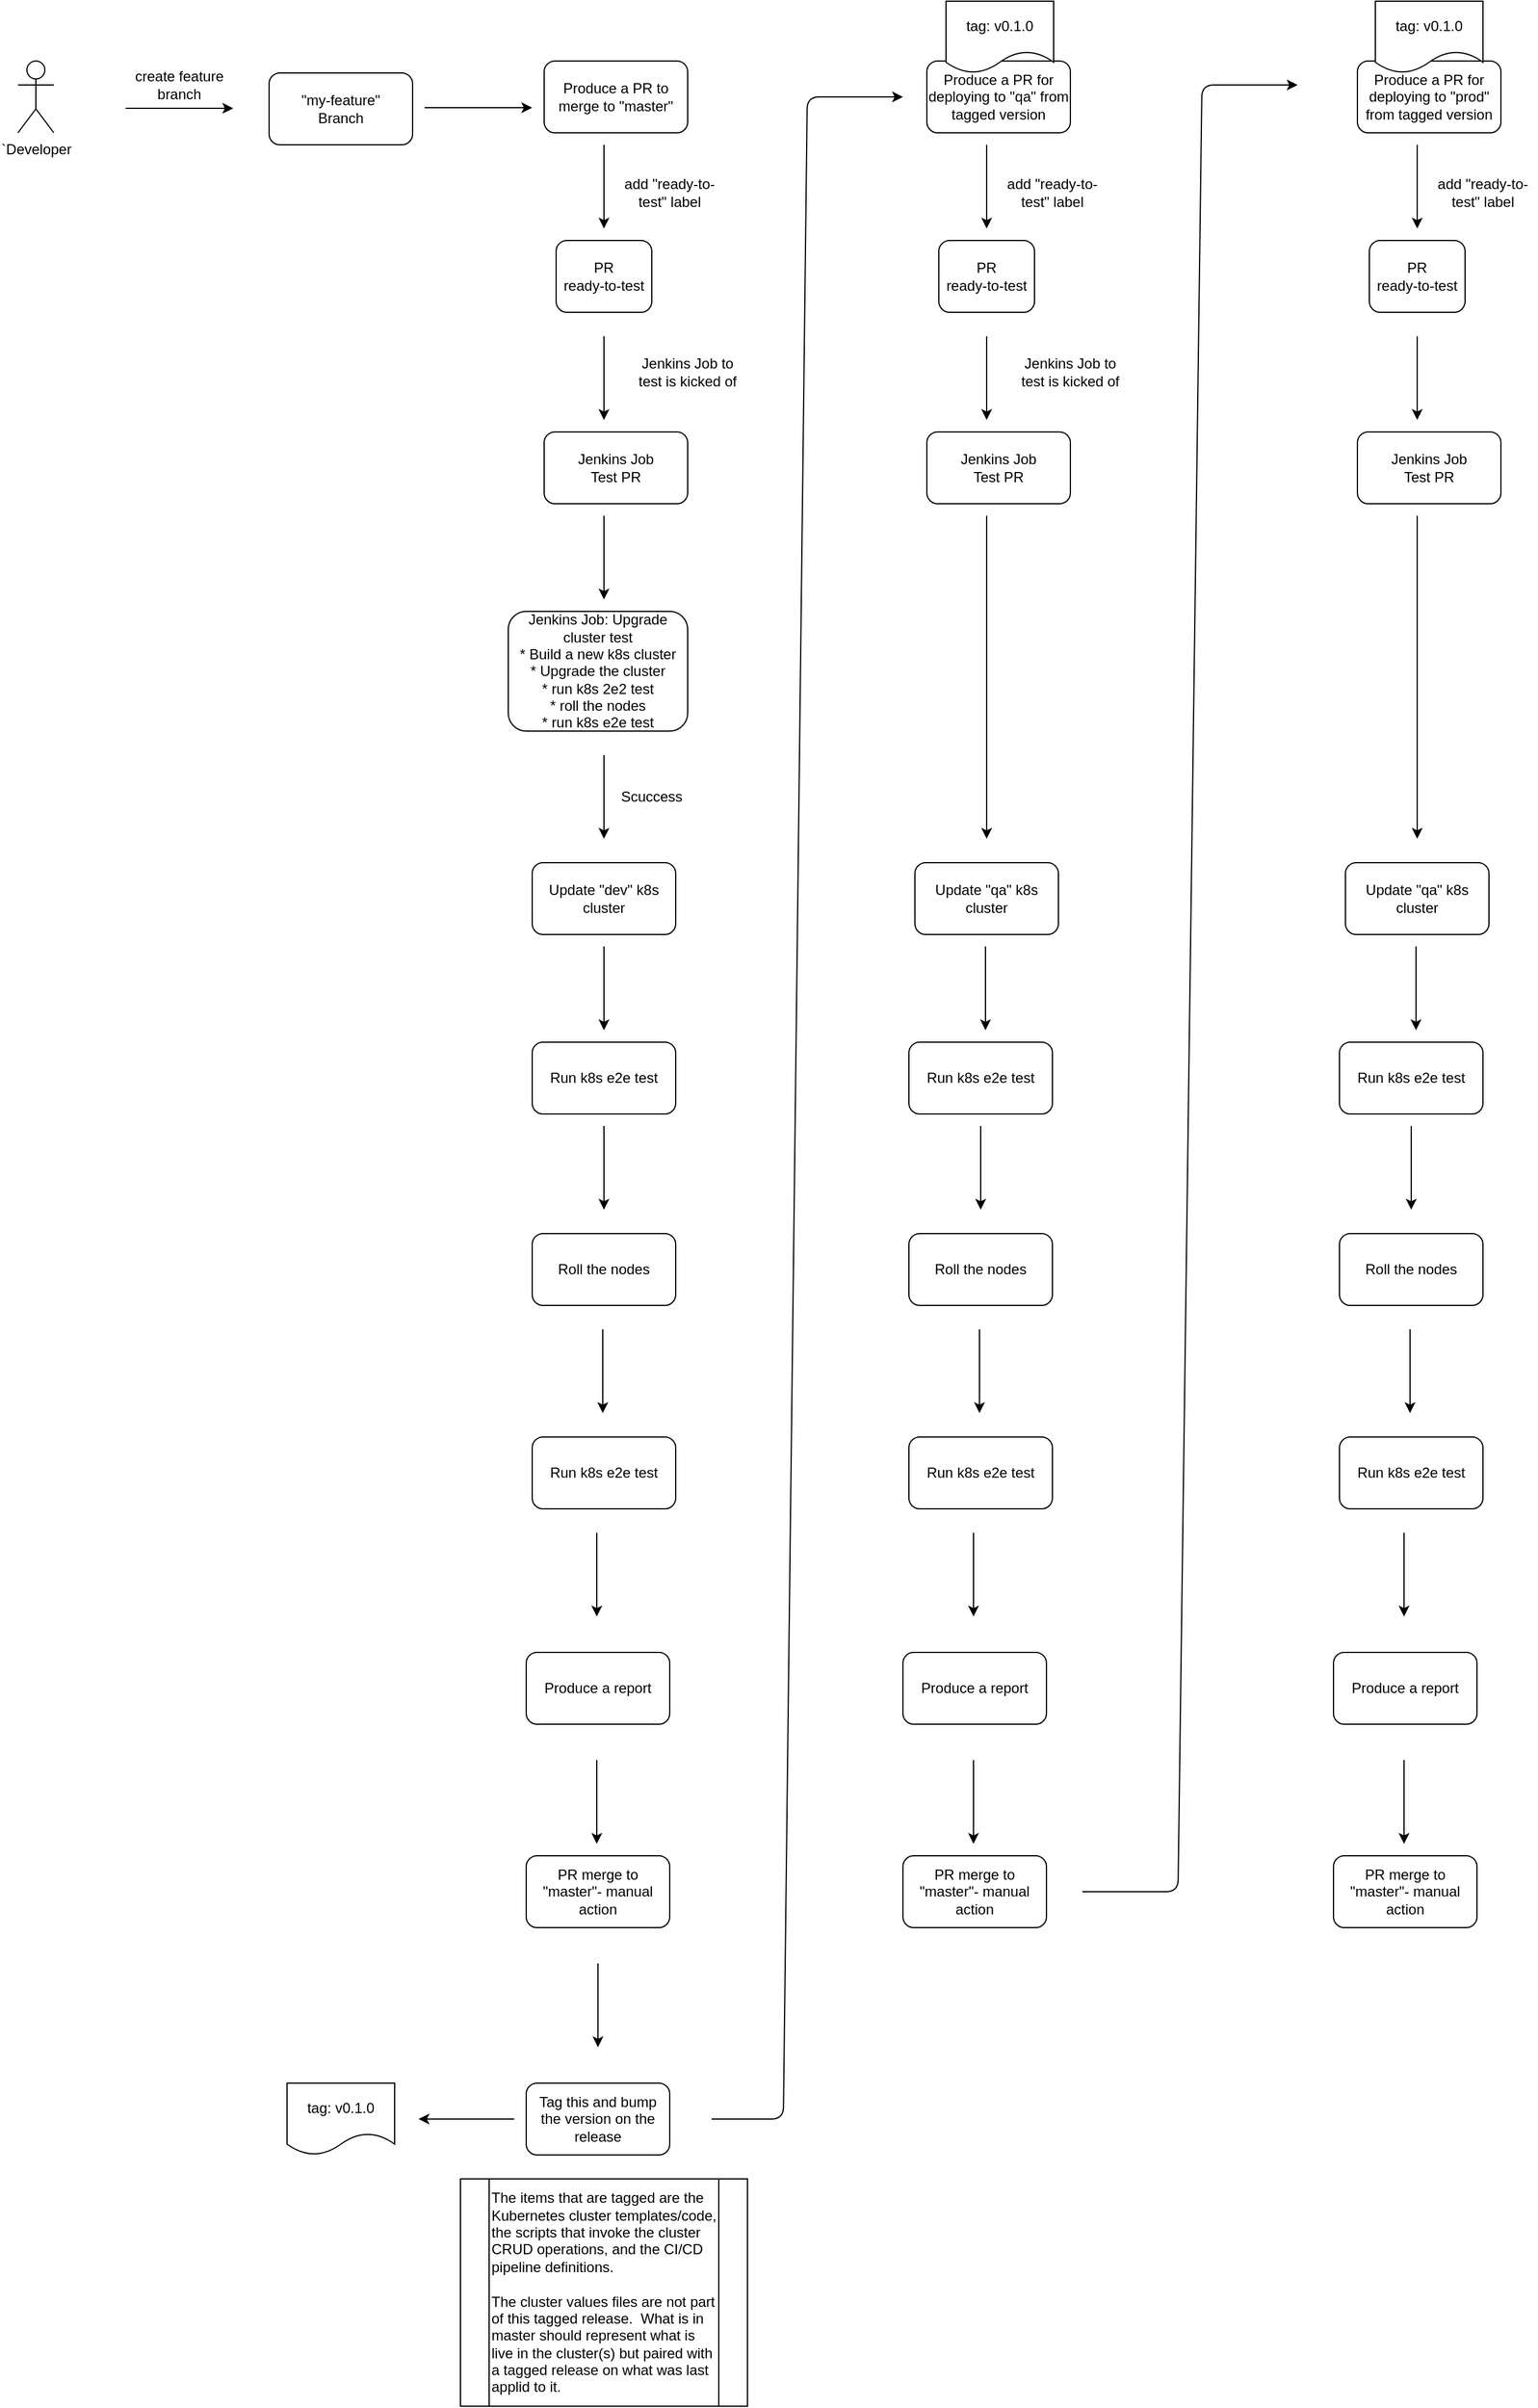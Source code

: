 <mxfile version="12.2.2" type="device" pages="1"><diagram id="dCNSjfGGnCov-K-z4SUp" name="Page-1"><mxGraphModel dx="1408" dy="802" grid="1" gridSize="10" guides="1" tooltips="1" connect="1" arrows="1" fold="1" page="1" pageScale="1" pageWidth="850" pageHeight="1100" math="0" shadow="0"><root><mxCell id="0"/><mxCell id="1" parent="0"/><mxCell id="OhhEgerfb1sQRpkbYW-w-1" value="`Developer" style="shape=umlActor;verticalLabelPosition=bottom;labelBackgroundColor=#ffffff;verticalAlign=top;html=1;outlineConnect=0;" vertex="1" parent="1"><mxGeometry x="150" y="70" width="30" height="60" as="geometry"/></mxCell><mxCell id="OhhEgerfb1sQRpkbYW-w-6" value="&quot;my-feature&quot;&lt;br&gt;Branch" style="rounded=1;whiteSpace=wrap;html=1;" vertex="1" parent="1"><mxGeometry x="360" y="80" width="120" height="60" as="geometry"/></mxCell><mxCell id="OhhEgerfb1sQRpkbYW-w-7" value="" style="endArrow=classic;html=1;" edge="1" parent="1"><mxGeometry width="50" height="50" relative="1" as="geometry"><mxPoint x="240" y="109.5" as="sourcePoint"/><mxPoint x="330" y="109.5" as="targetPoint"/></mxGeometry></mxCell><mxCell id="OhhEgerfb1sQRpkbYW-w-8" value="create feature branch" style="text;html=1;strokeColor=none;fillColor=none;align=center;verticalAlign=middle;whiteSpace=wrap;rounded=0;" vertex="1" parent="1"><mxGeometry x="240" y="80" width="90" height="20" as="geometry"/></mxCell><mxCell id="OhhEgerfb1sQRpkbYW-w-10" value="PR &lt;br&gt;ready-to-test" style="rounded=1;whiteSpace=wrap;html=1;" vertex="1" parent="1"><mxGeometry x="600" y="220" width="80" height="60" as="geometry"/></mxCell><mxCell id="OhhEgerfb1sQRpkbYW-w-11" value="" style="endArrow=classic;html=1;" edge="1" parent="1"><mxGeometry width="50" height="50" relative="1" as="geometry"><mxPoint x="640" y="140" as="sourcePoint"/><mxPoint x="640" y="210" as="targetPoint"/></mxGeometry></mxCell><mxCell id="OhhEgerfb1sQRpkbYW-w-12" value="add &quot;ready-to-test&quot; label" style="text;html=1;strokeColor=none;fillColor=none;align=center;verticalAlign=middle;whiteSpace=wrap;rounded=0;" vertex="1" parent="1"><mxGeometry x="650" y="170" width="90" height="20" as="geometry"/></mxCell><mxCell id="OhhEgerfb1sQRpkbYW-w-13" value="" style="endArrow=classic;html=1;" edge="1" parent="1"><mxGeometry width="50" height="50" relative="1" as="geometry"><mxPoint x="490" y="109" as="sourcePoint"/><mxPoint x="580" y="109" as="targetPoint"/></mxGeometry></mxCell><mxCell id="OhhEgerfb1sQRpkbYW-w-14" value="Jenkins Job&lt;br&gt;Test PR" style="rounded=1;whiteSpace=wrap;html=1;" vertex="1" parent="1"><mxGeometry x="590" y="380" width="120" height="60" as="geometry"/></mxCell><mxCell id="OhhEgerfb1sQRpkbYW-w-15" value="Jenkins Job to test is kicked of" style="text;html=1;strokeColor=none;fillColor=none;align=center;verticalAlign=middle;whiteSpace=wrap;rounded=0;" vertex="1" parent="1"><mxGeometry x="665" y="320" width="90" height="20" as="geometry"/></mxCell><mxCell id="OhhEgerfb1sQRpkbYW-w-16" value="" style="endArrow=classic;html=1;" edge="1" parent="1"><mxGeometry width="50" height="50" relative="1" as="geometry"><mxPoint x="640" y="300" as="sourcePoint"/><mxPoint x="640" y="370" as="targetPoint"/></mxGeometry></mxCell><mxCell id="OhhEgerfb1sQRpkbYW-w-17" style="edgeStyle=orthogonalEdgeStyle;rounded=0;orthogonalLoop=1;jettySize=auto;html=1;exitX=0.5;exitY=1;exitDx=0;exitDy=0;" edge="1" parent="1" source="OhhEgerfb1sQRpkbYW-w-15" target="OhhEgerfb1sQRpkbYW-w-15"><mxGeometry relative="1" as="geometry"/></mxCell><mxCell id="OhhEgerfb1sQRpkbYW-w-18" value="Jenkins Job: Upgrade cluster test&lt;br&gt;* Build a new k8s cluster&lt;br&gt;* Upgrade the cluster&lt;br&gt;* run k8s 2e2 test&lt;br&gt;* roll the nodes&lt;br&gt;* run k8s e2e test" style="rounded=1;whiteSpace=wrap;html=1;" vertex="1" parent="1"><mxGeometry x="560" y="530" width="150" height="100" as="geometry"/></mxCell><mxCell id="OhhEgerfb1sQRpkbYW-w-20" value="Update &quot;dev&quot; k8s cluster" style="rounded=1;whiteSpace=wrap;html=1;" vertex="1" parent="1"><mxGeometry x="580" y="740" width="120" height="60" as="geometry"/></mxCell><mxCell id="OhhEgerfb1sQRpkbYW-w-21" value="" style="endArrow=classic;html=1;" edge="1" parent="1"><mxGeometry width="50" height="50" relative="1" as="geometry"><mxPoint x="640" y="450" as="sourcePoint"/><mxPoint x="640" y="520" as="targetPoint"/></mxGeometry></mxCell><mxCell id="OhhEgerfb1sQRpkbYW-w-22" value="" style="endArrow=classic;html=1;" edge="1" parent="1"><mxGeometry width="50" height="50" relative="1" as="geometry"><mxPoint x="640" y="650" as="sourcePoint"/><mxPoint x="640" y="720" as="targetPoint"/></mxGeometry></mxCell><mxCell id="OhhEgerfb1sQRpkbYW-w-23" value="Scuccess" style="text;html=1;strokeColor=none;fillColor=none;align=center;verticalAlign=middle;whiteSpace=wrap;rounded=0;" vertex="1" parent="1"><mxGeometry x="660" y="675" width="40" height="20" as="geometry"/></mxCell><mxCell id="OhhEgerfb1sQRpkbYW-w-24" value="Run k8s e2e test" style="rounded=1;whiteSpace=wrap;html=1;" vertex="1" parent="1"><mxGeometry x="580" y="890" width="120" height="60" as="geometry"/></mxCell><mxCell id="OhhEgerfb1sQRpkbYW-w-25" value="Roll the nodes" style="rounded=1;whiteSpace=wrap;html=1;" vertex="1" parent="1"><mxGeometry x="580" y="1050" width="120" height="60" as="geometry"/></mxCell><mxCell id="OhhEgerfb1sQRpkbYW-w-26" value="" style="endArrow=classic;html=1;" edge="1" parent="1"><mxGeometry width="50" height="50" relative="1" as="geometry"><mxPoint x="640" y="810" as="sourcePoint"/><mxPoint x="640" y="880" as="targetPoint"/></mxGeometry></mxCell><mxCell id="OhhEgerfb1sQRpkbYW-w-27" value="" style="endArrow=classic;html=1;" edge="1" parent="1"><mxGeometry width="50" height="50" relative="1" as="geometry"><mxPoint x="640" y="960" as="sourcePoint"/><mxPoint x="640" y="1030" as="targetPoint"/></mxGeometry></mxCell><mxCell id="OhhEgerfb1sQRpkbYW-w-28" value="Run k8s e2e test" style="rounded=1;whiteSpace=wrap;html=1;" vertex="1" parent="1"><mxGeometry x="580" y="1220" width="120" height="60" as="geometry"/></mxCell><mxCell id="OhhEgerfb1sQRpkbYW-w-29" value="" style="endArrow=classic;html=1;" edge="1" parent="1"><mxGeometry width="50" height="50" relative="1" as="geometry"><mxPoint x="639" y="1130" as="sourcePoint"/><mxPoint x="639" y="1200" as="targetPoint"/></mxGeometry></mxCell><mxCell id="OhhEgerfb1sQRpkbYW-w-30" value="Produce a report" style="rounded=1;whiteSpace=wrap;html=1;" vertex="1" parent="1"><mxGeometry x="575" y="1400" width="120" height="60" as="geometry"/></mxCell><mxCell id="OhhEgerfb1sQRpkbYW-w-31" value="PR merge to &quot;master&quot;- manual action" style="rounded=1;whiteSpace=wrap;html=1;" vertex="1" parent="1"><mxGeometry x="575" y="1570" width="120" height="60" as="geometry"/></mxCell><mxCell id="OhhEgerfb1sQRpkbYW-w-32" value="" style="endArrow=classic;html=1;" edge="1" parent="1"><mxGeometry width="50" height="50" relative="1" as="geometry"><mxPoint x="634" y="1300" as="sourcePoint"/><mxPoint x="634" y="1370" as="targetPoint"/></mxGeometry></mxCell><mxCell id="OhhEgerfb1sQRpkbYW-w-33" value="" style="endArrow=classic;html=1;" edge="1" parent="1"><mxGeometry width="50" height="50" relative="1" as="geometry"><mxPoint x="634" y="1490" as="sourcePoint"/><mxPoint x="634" y="1560" as="targetPoint"/></mxGeometry></mxCell><mxCell id="OhhEgerfb1sQRpkbYW-w-34" value="Produce a PR for deploying to &quot;qa&quot; from tagged version" style="rounded=1;whiteSpace=wrap;html=1;" vertex="1" parent="1"><mxGeometry x="910" y="70" width="120" height="60" as="geometry"/></mxCell><mxCell id="OhhEgerfb1sQRpkbYW-w-35" value="" style="endArrow=classic;html=1;" edge="1" parent="1"><mxGeometry width="50" height="50" relative="1" as="geometry"><mxPoint x="635" y="1660" as="sourcePoint"/><mxPoint x="635" y="1730" as="targetPoint"/></mxGeometry></mxCell><mxCell id="OhhEgerfb1sQRpkbYW-w-36" value="Tag this and bump the version on the release" style="rounded=1;whiteSpace=wrap;html=1;" vertex="1" parent="1"><mxGeometry x="575" y="1760" width="120" height="60" as="geometry"/></mxCell><mxCell id="OhhEgerfb1sQRpkbYW-w-38" value="Produce a PR to merge to &quot;master&quot;" style="rounded=1;whiteSpace=wrap;html=1;" vertex="1" parent="1"><mxGeometry x="590" y="70" width="120" height="60" as="geometry"/></mxCell><mxCell id="OhhEgerfb1sQRpkbYW-w-45" value="PR &lt;br&gt;ready-to-test" style="rounded=1;whiteSpace=wrap;html=1;" vertex="1" parent="1"><mxGeometry x="920" y="220" width="80" height="60" as="geometry"/></mxCell><mxCell id="OhhEgerfb1sQRpkbYW-w-46" value="" style="endArrow=classic;html=1;" edge="1" parent="1"><mxGeometry width="50" height="50" relative="1" as="geometry"><mxPoint x="960" y="140" as="sourcePoint"/><mxPoint x="960" y="210" as="targetPoint"/></mxGeometry></mxCell><mxCell id="OhhEgerfb1sQRpkbYW-w-47" value="add &quot;ready-to-test&quot; label" style="text;html=1;strokeColor=none;fillColor=none;align=center;verticalAlign=middle;whiteSpace=wrap;rounded=0;" vertex="1" parent="1"><mxGeometry x="970" y="170" width="90" height="20" as="geometry"/></mxCell><mxCell id="OhhEgerfb1sQRpkbYW-w-48" value="Jenkins Job&lt;br&gt;Test PR" style="rounded=1;whiteSpace=wrap;html=1;" vertex="1" parent="1"><mxGeometry x="910" y="380" width="120" height="60" as="geometry"/></mxCell><mxCell id="OhhEgerfb1sQRpkbYW-w-49" value="Jenkins Job to test is kicked of" style="text;html=1;strokeColor=none;fillColor=none;align=center;verticalAlign=middle;whiteSpace=wrap;rounded=0;" vertex="1" parent="1"><mxGeometry x="985" y="320" width="90" height="20" as="geometry"/></mxCell><mxCell id="OhhEgerfb1sQRpkbYW-w-50" value="" style="endArrow=classic;html=1;" edge="1" parent="1"><mxGeometry width="50" height="50" relative="1" as="geometry"><mxPoint x="960" y="300" as="sourcePoint"/><mxPoint x="960" y="370" as="targetPoint"/></mxGeometry></mxCell><mxCell id="OhhEgerfb1sQRpkbYW-w-51" style="edgeStyle=orthogonalEdgeStyle;rounded=0;orthogonalLoop=1;jettySize=auto;html=1;exitX=0.5;exitY=1;exitDx=0;exitDy=0;" edge="1" parent="1" source="OhhEgerfb1sQRpkbYW-w-49" target="OhhEgerfb1sQRpkbYW-w-49"><mxGeometry relative="1" as="geometry"/></mxCell><mxCell id="OhhEgerfb1sQRpkbYW-w-52" value="" style="endArrow=classic;html=1;" edge="1" parent="1"><mxGeometry width="50" height="50" relative="1" as="geometry"><mxPoint x="960" y="450" as="sourcePoint"/><mxPoint x="960" y="720" as="targetPoint"/></mxGeometry></mxCell><mxCell id="OhhEgerfb1sQRpkbYW-w-53" value="Update &quot;qa&quot; k8s cluster" style="rounded=1;whiteSpace=wrap;html=1;" vertex="1" parent="1"><mxGeometry x="900" y="740" width="120" height="60" as="geometry"/></mxCell><mxCell id="OhhEgerfb1sQRpkbYW-w-54" value="Run k8s e2e test" style="rounded=1;whiteSpace=wrap;html=1;" vertex="1" parent="1"><mxGeometry x="895" y="890" width="120" height="60" as="geometry"/></mxCell><mxCell id="OhhEgerfb1sQRpkbYW-w-55" value="Roll the nodes" style="rounded=1;whiteSpace=wrap;html=1;" vertex="1" parent="1"><mxGeometry x="895" y="1050" width="120" height="60" as="geometry"/></mxCell><mxCell id="OhhEgerfb1sQRpkbYW-w-56" value="" style="endArrow=classic;html=1;" edge="1" parent="1"><mxGeometry width="50" height="50" relative="1" as="geometry"><mxPoint x="955" y="960" as="sourcePoint"/><mxPoint x="955" y="1030" as="targetPoint"/></mxGeometry></mxCell><mxCell id="OhhEgerfb1sQRpkbYW-w-57" value="Run k8s e2e test" style="rounded=1;whiteSpace=wrap;html=1;" vertex="1" parent="1"><mxGeometry x="895" y="1220" width="120" height="60" as="geometry"/></mxCell><mxCell id="OhhEgerfb1sQRpkbYW-w-58" value="" style="endArrow=classic;html=1;" edge="1" parent="1"><mxGeometry width="50" height="50" relative="1" as="geometry"><mxPoint x="954" y="1130" as="sourcePoint"/><mxPoint x="954" y="1200" as="targetPoint"/></mxGeometry></mxCell><mxCell id="OhhEgerfb1sQRpkbYW-w-59" value="Produce a report" style="rounded=1;whiteSpace=wrap;html=1;" vertex="1" parent="1"><mxGeometry x="890" y="1400" width="120" height="60" as="geometry"/></mxCell><mxCell id="OhhEgerfb1sQRpkbYW-w-60" value="PR merge to &quot;master&quot;- manual action" style="rounded=1;whiteSpace=wrap;html=1;" vertex="1" parent="1"><mxGeometry x="890" y="1570" width="120" height="60" as="geometry"/></mxCell><mxCell id="OhhEgerfb1sQRpkbYW-w-61" value="" style="endArrow=classic;html=1;" edge="1" parent="1"><mxGeometry width="50" height="50" relative="1" as="geometry"><mxPoint x="949" y="1300" as="sourcePoint"/><mxPoint x="949" y="1370" as="targetPoint"/></mxGeometry></mxCell><mxCell id="OhhEgerfb1sQRpkbYW-w-62" value="" style="endArrow=classic;html=1;" edge="1" parent="1"><mxGeometry width="50" height="50" relative="1" as="geometry"><mxPoint x="949" y="1490" as="sourcePoint"/><mxPoint x="949" y="1560" as="targetPoint"/></mxGeometry></mxCell><mxCell id="OhhEgerfb1sQRpkbYW-w-65" value="" style="endArrow=classic;html=1;" edge="1" parent="1"><mxGeometry width="50" height="50" relative="1" as="geometry"><mxPoint x="959" y="810" as="sourcePoint"/><mxPoint x="959" y="880" as="targetPoint"/></mxGeometry></mxCell><mxCell id="OhhEgerfb1sQRpkbYW-w-66" value="" style="endArrow=classic;html=1;" edge="1" parent="1"><mxGeometry width="50" height="50" relative="1" as="geometry"><mxPoint x="730" y="1790" as="sourcePoint"/><mxPoint x="890" y="100" as="targetPoint"/><Array as="points"><mxPoint x="790" y="1790"/><mxPoint x="810" y="100"/></Array></mxGeometry></mxCell><mxCell id="OhhEgerfb1sQRpkbYW-w-68" value="The items that are tagged are the Kubernetes cluster templates/code, the scripts that invoke the cluster CRUD operations, and the CI/CD pipeline definitions.&lt;br&gt;&lt;br&gt;The cluster values files are not part of this tagged release.&amp;nbsp; What is in master should represent what is live in the cluster(s) but paired with a tagged release on what was last applid to it." style="shape=process;whiteSpace=wrap;html=1;backgroundOutline=1;align=left;" vertex="1" parent="1"><mxGeometry x="520" y="1840" width="240" height="190" as="geometry"/></mxCell><mxCell id="OhhEgerfb1sQRpkbYW-w-69" value="" style="endArrow=classic;html=1;" edge="1" parent="1"><mxGeometry width="50" height="50" relative="1" as="geometry"><mxPoint x="1040" y="1600" as="sourcePoint"/><mxPoint x="1220" y="90" as="targetPoint"/><Array as="points"><mxPoint x="1120" y="1600"/><mxPoint x="1140" y="90"/></Array></mxGeometry></mxCell><mxCell id="OhhEgerfb1sQRpkbYW-w-70" value="Produce a PR for deploying to &quot;prod&quot; from tagged version" style="rounded=1;whiteSpace=wrap;html=1;" vertex="1" parent="1"><mxGeometry x="1270" y="70" width="120" height="60" as="geometry"/></mxCell><mxCell id="OhhEgerfb1sQRpkbYW-w-71" value="PR &lt;br&gt;ready-to-test" style="rounded=1;whiteSpace=wrap;html=1;" vertex="1" parent="1"><mxGeometry x="1280" y="220" width="80" height="60" as="geometry"/></mxCell><mxCell id="OhhEgerfb1sQRpkbYW-w-72" value="" style="endArrow=classic;html=1;" edge="1" parent="1"><mxGeometry width="50" height="50" relative="1" as="geometry"><mxPoint x="1320" y="140" as="sourcePoint"/><mxPoint x="1320" y="210" as="targetPoint"/></mxGeometry></mxCell><mxCell id="OhhEgerfb1sQRpkbYW-w-73" value="add &quot;ready-to-test&quot; label" style="text;html=1;strokeColor=none;fillColor=none;align=center;verticalAlign=middle;whiteSpace=wrap;rounded=0;" vertex="1" parent="1"><mxGeometry x="1330" y="170" width="90" height="20" as="geometry"/></mxCell><mxCell id="OhhEgerfb1sQRpkbYW-w-74" value="Jenkins Job&lt;br&gt;Test PR" style="rounded=1;whiteSpace=wrap;html=1;" vertex="1" parent="1"><mxGeometry x="1270" y="380" width="120" height="60" as="geometry"/></mxCell><mxCell id="OhhEgerfb1sQRpkbYW-w-75" value="" style="endArrow=classic;html=1;" edge="1" parent="1"><mxGeometry width="50" height="50" relative="1" as="geometry"><mxPoint x="1320" y="300" as="sourcePoint"/><mxPoint x="1320" y="370" as="targetPoint"/></mxGeometry></mxCell><mxCell id="OhhEgerfb1sQRpkbYW-w-76" style="edgeStyle=orthogonalEdgeStyle;rounded=0;orthogonalLoop=1;jettySize=auto;html=1;exitX=0.5;exitY=1;exitDx=0;exitDy=0;" edge="1" parent="1"><mxGeometry relative="1" as="geometry"><mxPoint x="1390" y="340" as="sourcePoint"/><mxPoint x="1390" y="340" as="targetPoint"/></mxGeometry></mxCell><mxCell id="OhhEgerfb1sQRpkbYW-w-77" value="" style="endArrow=classic;html=1;" edge="1" parent="1"><mxGeometry width="50" height="50" relative="1" as="geometry"><mxPoint x="1320" y="450" as="sourcePoint"/><mxPoint x="1320" y="720" as="targetPoint"/></mxGeometry></mxCell><mxCell id="OhhEgerfb1sQRpkbYW-w-78" value="Update &quot;qa&quot; k8s cluster" style="rounded=1;whiteSpace=wrap;html=1;" vertex="1" parent="1"><mxGeometry x="1260" y="740" width="120" height="60" as="geometry"/></mxCell><mxCell id="OhhEgerfb1sQRpkbYW-w-79" value="Run k8s e2e test" style="rounded=1;whiteSpace=wrap;html=1;" vertex="1" parent="1"><mxGeometry x="1255" y="890" width="120" height="60" as="geometry"/></mxCell><mxCell id="OhhEgerfb1sQRpkbYW-w-80" value="Roll the nodes" style="rounded=1;whiteSpace=wrap;html=1;" vertex="1" parent="1"><mxGeometry x="1255" y="1050" width="120" height="60" as="geometry"/></mxCell><mxCell id="OhhEgerfb1sQRpkbYW-w-81" value="" style="endArrow=classic;html=1;" edge="1" parent="1"><mxGeometry width="50" height="50" relative="1" as="geometry"><mxPoint x="1315" y="960" as="sourcePoint"/><mxPoint x="1315" y="1030" as="targetPoint"/></mxGeometry></mxCell><mxCell id="OhhEgerfb1sQRpkbYW-w-82" value="Run k8s e2e test" style="rounded=1;whiteSpace=wrap;html=1;" vertex="1" parent="1"><mxGeometry x="1255" y="1220" width="120" height="60" as="geometry"/></mxCell><mxCell id="OhhEgerfb1sQRpkbYW-w-83" value="" style="endArrow=classic;html=1;" edge="1" parent="1"><mxGeometry width="50" height="50" relative="1" as="geometry"><mxPoint x="1314" y="1130" as="sourcePoint"/><mxPoint x="1314" y="1200" as="targetPoint"/></mxGeometry></mxCell><mxCell id="OhhEgerfb1sQRpkbYW-w-84" value="Produce a report" style="rounded=1;whiteSpace=wrap;html=1;" vertex="1" parent="1"><mxGeometry x="1250" y="1400" width="120" height="60" as="geometry"/></mxCell><mxCell id="OhhEgerfb1sQRpkbYW-w-85" value="PR merge to &quot;master&quot;- manual action" style="rounded=1;whiteSpace=wrap;html=1;" vertex="1" parent="1"><mxGeometry x="1250" y="1570" width="120" height="60" as="geometry"/></mxCell><mxCell id="OhhEgerfb1sQRpkbYW-w-86" value="" style="endArrow=classic;html=1;" edge="1" parent="1"><mxGeometry width="50" height="50" relative="1" as="geometry"><mxPoint x="1309" y="1300" as="sourcePoint"/><mxPoint x="1309" y="1370" as="targetPoint"/></mxGeometry></mxCell><mxCell id="OhhEgerfb1sQRpkbYW-w-87" value="" style="endArrow=classic;html=1;" edge="1" parent="1"><mxGeometry width="50" height="50" relative="1" as="geometry"><mxPoint x="1309" y="1490" as="sourcePoint"/><mxPoint x="1309" y="1560" as="targetPoint"/></mxGeometry></mxCell><mxCell id="OhhEgerfb1sQRpkbYW-w-88" value="" style="endArrow=classic;html=1;" edge="1" parent="1"><mxGeometry width="50" height="50" relative="1" as="geometry"><mxPoint x="1319" y="810" as="sourcePoint"/><mxPoint x="1319" y="880" as="targetPoint"/></mxGeometry></mxCell><mxCell id="OhhEgerfb1sQRpkbYW-w-89" value="tag: v0.1.0" style="shape=document;whiteSpace=wrap;html=1;boundedLbl=1;" vertex="1" parent="1"><mxGeometry x="375" y="1760" width="90" height="60" as="geometry"/></mxCell><mxCell id="OhhEgerfb1sQRpkbYW-w-90" value="" style="endArrow=classic;html=1;" edge="1" parent="1"><mxGeometry width="50" height="50" relative="1" as="geometry"><mxPoint x="565" y="1790" as="sourcePoint"/><mxPoint x="485" y="1790" as="targetPoint"/></mxGeometry></mxCell><mxCell id="OhhEgerfb1sQRpkbYW-w-91" value="tag: v0.1.0" style="shape=document;whiteSpace=wrap;html=1;boundedLbl=1;" vertex="1" parent="1"><mxGeometry x="926" y="20" width="90" height="60" as="geometry"/></mxCell><mxCell id="OhhEgerfb1sQRpkbYW-w-92" value="tag: v0.1.0" style="shape=document;whiteSpace=wrap;html=1;boundedLbl=1;" vertex="1" parent="1"><mxGeometry x="1285" y="20" width="90" height="60" as="geometry"/></mxCell></root></mxGraphModel></diagram></mxfile>
